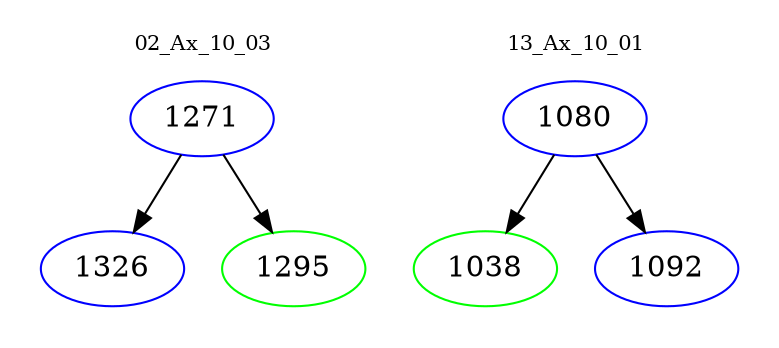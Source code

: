 digraph{
subgraph cluster_0 {
color = white
label = "02_Ax_10_03";
fontsize=10;
T0_1271 [label="1271", color="blue"]
T0_1271 -> T0_1326 [color="black"]
T0_1326 [label="1326", color="blue"]
T0_1271 -> T0_1295 [color="black"]
T0_1295 [label="1295", color="green"]
}
subgraph cluster_1 {
color = white
label = "13_Ax_10_01";
fontsize=10;
T1_1080 [label="1080", color="blue"]
T1_1080 -> T1_1038 [color="black"]
T1_1038 [label="1038", color="green"]
T1_1080 -> T1_1092 [color="black"]
T1_1092 [label="1092", color="blue"]
}
}
